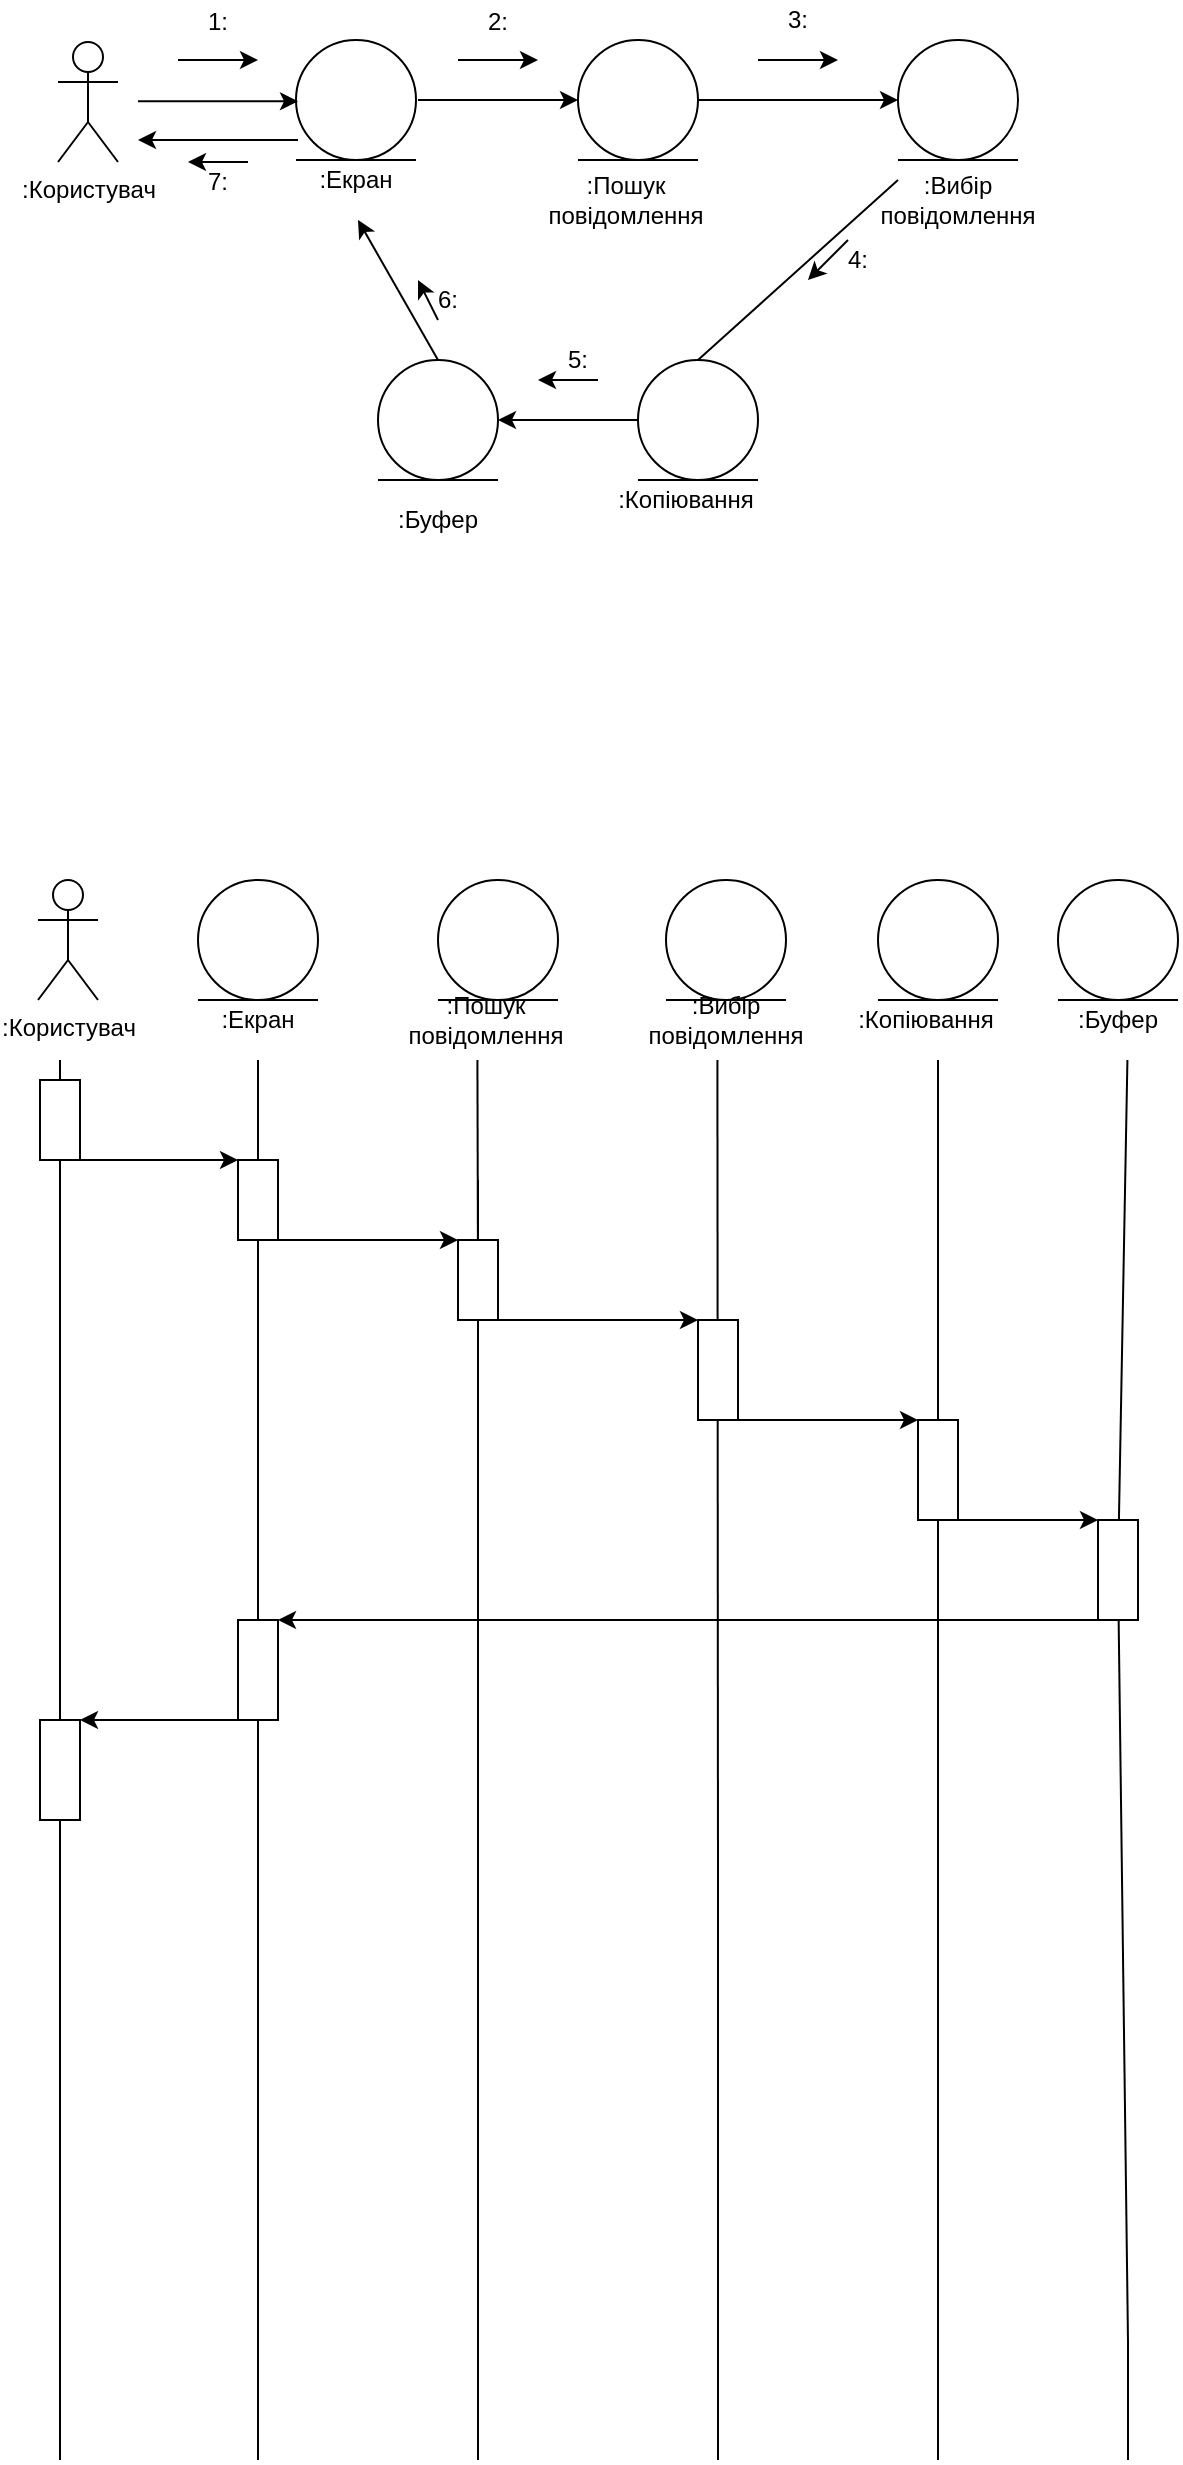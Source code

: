 <mxfile version="14.6.11" type="github">
  <diagram id="8RkW2MXe3cAlULYljkzY" name="Page-1">
    <mxGraphModel dx="1888" dy="523" grid="1" gridSize="10" guides="1" tooltips="1" connect="1" arrows="1" fold="1" page="1" pageScale="1" pageWidth="850" pageHeight="1100" math="0" shadow="0">
      <root>
        <mxCell id="0" />
        <mxCell id="1" parent="0" />
        <mxCell id="SHGig-kp2oqsI7ru0TNN-8" value="" style="ellipse;whiteSpace=wrap;html=1;aspect=fixed;" parent="1" vertex="1">
          <mxGeometry x="250" y="110" width="60" height="60" as="geometry" />
        </mxCell>
        <mxCell id="SHGig-kp2oqsI7ru0TNN-9" value="" style="endArrow=none;html=1;" parent="1" edge="1">
          <mxGeometry width="50" height="50" relative="1" as="geometry">
            <mxPoint x="250" y="170" as="sourcePoint" />
            <mxPoint x="310" y="170" as="targetPoint" />
          </mxGeometry>
        </mxCell>
        <mxCell id="SHGig-kp2oqsI7ru0TNN-10" value=":Пошук повідомлення" style="text;html=1;strokeColor=none;fillColor=none;align=center;verticalAlign=middle;whiteSpace=wrap;rounded=0;" parent="1" vertex="1">
          <mxGeometry x="254" y="180" width="40" height="20" as="geometry" />
        </mxCell>
        <mxCell id="SHGig-kp2oqsI7ru0TNN-11" value="" style="endArrow=classic;html=1;entryX=0;entryY=0.5;entryDx=0;entryDy=0;" parent="1" target="SHGig-kp2oqsI7ru0TNN-8" edge="1">
          <mxGeometry width="50" height="50" relative="1" as="geometry">
            <mxPoint x="170" y="140" as="sourcePoint" />
            <mxPoint x="370" y="170" as="targetPoint" />
          </mxGeometry>
        </mxCell>
        <mxCell id="SHGig-kp2oqsI7ru0TNN-16" value="" style="endArrow=classic;html=1;exitX=1;exitY=0.5;exitDx=0;exitDy=0;entryX=0;entryY=0.5;entryDx=0;entryDy=0;" parent="1" source="SHGig-kp2oqsI7ru0TNN-8" edge="1">
          <mxGeometry width="50" height="50" relative="1" as="geometry">
            <mxPoint x="320" y="240" as="sourcePoint" />
            <mxPoint x="410" y="140" as="targetPoint" />
          </mxGeometry>
        </mxCell>
        <mxCell id="SHGig-kp2oqsI7ru0TNN-22" value="" style="ellipse;whiteSpace=wrap;html=1;aspect=fixed;" parent="1" vertex="1">
          <mxGeometry x="410" y="110" width="60" height="60" as="geometry" />
        </mxCell>
        <mxCell id="SHGig-kp2oqsI7ru0TNN-23" value="" style="endArrow=none;html=1;" parent="1" edge="1">
          <mxGeometry width="50" height="50" relative="1" as="geometry">
            <mxPoint x="410" y="170" as="sourcePoint" />
            <mxPoint x="470" y="170" as="targetPoint" />
          </mxGeometry>
        </mxCell>
        <mxCell id="SHGig-kp2oqsI7ru0TNN-24" value=":Вибір повідомлення" style="text;html=1;strokeColor=none;fillColor=none;align=center;verticalAlign=middle;whiteSpace=wrap;rounded=0;" parent="1" vertex="1">
          <mxGeometry x="420" y="180" width="40" height="20" as="geometry" />
        </mxCell>
        <mxCell id="SHGig-kp2oqsI7ru0TNN-28" value="" style="endArrow=classic;html=1;" parent="1" edge="1">
          <mxGeometry width="50" height="50" relative="1" as="geometry">
            <mxPoint x="340" y="120" as="sourcePoint" />
            <mxPoint x="380" y="120" as="targetPoint" />
          </mxGeometry>
        </mxCell>
        <mxCell id="SHGig-kp2oqsI7ru0TNN-30" value="3:" style="text;html=1;strokeColor=none;fillColor=none;align=center;verticalAlign=middle;whiteSpace=wrap;rounded=0;" parent="1" vertex="1">
          <mxGeometry x="340" y="90" width="40" height="20" as="geometry" />
        </mxCell>
        <mxCell id="SHGig-kp2oqsI7ru0TNN-31" value="" style="endArrow=none;html=1;entryX=-0.25;entryY=0;entryDx=0;entryDy=0;entryPerimeter=0;" parent="1" target="SHGig-kp2oqsI7ru0TNN-24" edge="1">
          <mxGeometry width="50" height="50" relative="1" as="geometry">
            <mxPoint x="310" y="270" as="sourcePoint" />
            <mxPoint x="400" y="170" as="targetPoint" />
          </mxGeometry>
        </mxCell>
        <mxCell id="SHGig-kp2oqsI7ru0TNN-32" value="" style="ellipse;whiteSpace=wrap;html=1;aspect=fixed;" parent="1" vertex="1">
          <mxGeometry x="280" y="270" width="60" height="60" as="geometry" />
        </mxCell>
        <mxCell id="SHGig-kp2oqsI7ru0TNN-33" value="" style="endArrow=none;html=1;" parent="1" edge="1">
          <mxGeometry width="50" height="50" relative="1" as="geometry">
            <mxPoint x="280" y="330" as="sourcePoint" />
            <mxPoint x="340" y="330" as="targetPoint" />
          </mxGeometry>
        </mxCell>
        <mxCell id="SHGig-kp2oqsI7ru0TNN-34" value=":Копіювання" style="text;html=1;strokeColor=none;fillColor=none;align=center;verticalAlign=middle;whiteSpace=wrap;rounded=0;" parent="1" vertex="1">
          <mxGeometry x="284" y="330" width="40" height="20" as="geometry" />
        </mxCell>
        <mxCell id="SHGig-kp2oqsI7ru0TNN-41" value="" style="endArrow=classic;html=1;" parent="1" edge="1">
          <mxGeometry width="50" height="50" relative="1" as="geometry">
            <mxPoint x="260" y="280" as="sourcePoint" />
            <mxPoint x="230" y="280" as="targetPoint" />
          </mxGeometry>
        </mxCell>
        <mxCell id="SHGig-kp2oqsI7ru0TNN-42" value="5:" style="text;html=1;strokeColor=none;fillColor=none;align=center;verticalAlign=middle;whiteSpace=wrap;rounded=0;" parent="1" vertex="1">
          <mxGeometry x="230" y="260" width="40" height="20" as="geometry" />
        </mxCell>
        <mxCell id="SHGig-kp2oqsI7ru0TNN-43" value="" style="endArrow=classic;html=1;" parent="1" edge="1">
          <mxGeometry width="50" height="50" relative="1" as="geometry">
            <mxPoint x="385" y="210" as="sourcePoint" />
            <mxPoint x="365" y="230" as="targetPoint" />
          </mxGeometry>
        </mxCell>
        <mxCell id="SHGig-kp2oqsI7ru0TNN-44" value="4:" style="text;html=1;strokeColor=none;fillColor=none;align=center;verticalAlign=middle;whiteSpace=wrap;rounded=0;" parent="1" vertex="1">
          <mxGeometry x="370" y="210" width="40" height="20" as="geometry" />
        </mxCell>
        <mxCell id="SHGig-kp2oqsI7ru0TNN-45" value="" style="endArrow=classic;html=1;" parent="1" edge="1">
          <mxGeometry width="50" height="50" relative="1" as="geometry">
            <mxPoint x="280" y="300" as="sourcePoint" />
            <mxPoint x="210" y="300" as="targetPoint" />
          </mxGeometry>
        </mxCell>
        <mxCell id="SHGig-kp2oqsI7ru0TNN-47" value="" style="ellipse;whiteSpace=wrap;html=1;aspect=fixed;" parent="1" vertex="1">
          <mxGeometry x="180" y="530" width="60" height="60" as="geometry" />
        </mxCell>
        <mxCell id="SHGig-kp2oqsI7ru0TNN-48" value="" style="endArrow=none;html=1;" parent="1" edge="1">
          <mxGeometry width="50" height="50" relative="1" as="geometry">
            <mxPoint x="180" y="590" as="sourcePoint" />
            <mxPoint x="240" y="590" as="targetPoint" />
          </mxGeometry>
        </mxCell>
        <mxCell id="SHGig-kp2oqsI7ru0TNN-49" value=":Пошук повідомлення" style="text;html=1;strokeColor=none;fillColor=none;align=center;verticalAlign=middle;whiteSpace=wrap;rounded=0;" parent="1" vertex="1">
          <mxGeometry x="184" y="590" width="40" height="20" as="geometry" />
        </mxCell>
        <mxCell id="SHGig-kp2oqsI7ru0TNN-50" value="" style="ellipse;whiteSpace=wrap;html=1;aspect=fixed;" parent="1" vertex="1">
          <mxGeometry x="294" y="530" width="60" height="60" as="geometry" />
        </mxCell>
        <mxCell id="SHGig-kp2oqsI7ru0TNN-51" value="" style="endArrow=none;html=1;" parent="1" edge="1">
          <mxGeometry width="50" height="50" relative="1" as="geometry">
            <mxPoint x="294" y="590" as="sourcePoint" />
            <mxPoint x="354" y="590" as="targetPoint" />
          </mxGeometry>
        </mxCell>
        <mxCell id="SHGig-kp2oqsI7ru0TNN-52" value=":Вибір повідомлення" style="text;html=1;strokeColor=none;fillColor=none;align=center;verticalAlign=middle;whiteSpace=wrap;rounded=0;" parent="1" vertex="1">
          <mxGeometry x="304" y="590" width="40" height="20" as="geometry" />
        </mxCell>
        <mxCell id="SHGig-kp2oqsI7ru0TNN-53" value="" style="ellipse;whiteSpace=wrap;html=1;aspect=fixed;" parent="1" vertex="1">
          <mxGeometry x="400" y="530" width="60" height="60" as="geometry" />
        </mxCell>
        <mxCell id="SHGig-kp2oqsI7ru0TNN-54" value="" style="endArrow=none;html=1;" parent="1" edge="1">
          <mxGeometry width="50" height="50" relative="1" as="geometry">
            <mxPoint x="400" y="590" as="sourcePoint" />
            <mxPoint x="460" y="590" as="targetPoint" />
          </mxGeometry>
        </mxCell>
        <mxCell id="SHGig-kp2oqsI7ru0TNN-55" value=":Копіювання" style="text;html=1;strokeColor=none;fillColor=none;align=center;verticalAlign=middle;whiteSpace=wrap;rounded=0;" parent="1" vertex="1">
          <mxGeometry x="404" y="590" width="40" height="20" as="geometry" />
        </mxCell>
        <mxCell id="SHGig-kp2oqsI7ru0TNN-57" value="" style="endArrow=none;html=1;startArrow=none;" parent="1" edge="1" source="SHGig-kp2oqsI7ru0TNN-58">
          <mxGeometry width="50" height="50" relative="1" as="geometry">
            <mxPoint x="90" y="1320" as="sourcePoint" />
            <mxPoint x="90" y="620" as="targetPoint" />
          </mxGeometry>
        </mxCell>
        <mxCell id="SHGig-kp2oqsI7ru0TNN-59" value="" style="endArrow=classic;html=1;exitX=1;exitY=1;exitDx=0;exitDy=0;entryX=0;entryY=0;entryDx=0;entryDy=0;" parent="1" source="SHGig-kp2oqsI7ru0TNN-58" target="SHGig-kp2oqsI7ru0TNN-60" edge="1">
          <mxGeometry width="50" height="50" relative="1" as="geometry">
            <mxPoint x="320" y="770" as="sourcePoint" />
            <mxPoint x="200" y="630" as="targetPoint" />
          </mxGeometry>
        </mxCell>
        <mxCell id="SHGig-kp2oqsI7ru0TNN-61" value="" style="endArrow=none;html=1;" parent="1" source="SHGig-kp2oqsI7ru0TNN-60" edge="1">
          <mxGeometry width="50" height="50" relative="1" as="geometry">
            <mxPoint x="199.71" y="1100" as="sourcePoint" />
            <mxPoint x="199.71" y="620" as="targetPoint" />
          </mxGeometry>
        </mxCell>
        <mxCell id="SHGig-kp2oqsI7ru0TNN-60" value="" style="rounded=0;whiteSpace=wrap;html=1;" parent="1" vertex="1">
          <mxGeometry x="190" y="710" width="20" height="40" as="geometry" />
        </mxCell>
        <mxCell id="SHGig-kp2oqsI7ru0TNN-62" value="" style="endArrow=none;html=1;" parent="1" target="SHGig-kp2oqsI7ru0TNN-60" edge="1">
          <mxGeometry width="50" height="50" relative="1" as="geometry">
            <mxPoint x="200.0" y="680" as="sourcePoint" />
            <mxPoint x="199.71" y="620" as="targetPoint" />
          </mxGeometry>
        </mxCell>
        <mxCell id="SHGig-kp2oqsI7ru0TNN-64" value="" style="endArrow=none;html=1;entryX=0.5;entryY=1;entryDx=0;entryDy=0;entryPerimeter=0;" parent="1" target="SHGig-kp2oqsI7ru0TNN-60" edge="1">
          <mxGeometry width="50" height="50" relative="1" as="geometry">
            <mxPoint x="200" y="1320" as="sourcePoint" />
            <mxPoint x="200.0" y="760" as="targetPoint" />
          </mxGeometry>
        </mxCell>
        <mxCell id="SHGig-kp2oqsI7ru0TNN-66" value="" style="endArrow=none;html=1;" parent="1" edge="1">
          <mxGeometry width="50" height="50" relative="1" as="geometry">
            <mxPoint x="319.973" y="1010" as="sourcePoint" />
            <mxPoint x="319.71" y="620" as="targetPoint" />
          </mxGeometry>
        </mxCell>
        <mxCell id="SHGig-kp2oqsI7ru0TNN-67" value="" style="endArrow=none;html=1;startArrow=none;" parent="1" edge="1" source="uKMa_6kU8l7Uuv85oSH1-42">
          <mxGeometry width="50" height="50" relative="1" as="geometry">
            <mxPoint x="430" y="1320" as="sourcePoint" />
            <mxPoint x="430" y="620" as="targetPoint" />
          </mxGeometry>
        </mxCell>
        <mxCell id="SHGig-kp2oqsI7ru0TNN-68" value="" style="endArrow=none;html=1;startArrow=none;" parent="1" source="uKMa_6kU8l7Uuv85oSH1-45" edge="1">
          <mxGeometry width="50" height="50" relative="1" as="geometry">
            <mxPoint x="524.991" y="1260" as="sourcePoint" />
            <mxPoint x="524.71" y="620" as="targetPoint" />
          </mxGeometry>
        </mxCell>
        <mxCell id="SHGig-kp2oqsI7ru0TNN-70" value="" style="endArrow=classic;html=1;exitX=1;exitY=1;exitDx=0;exitDy=0;entryX=0;entryY=0;entryDx=0;entryDy=0;" parent="1" source="SHGig-kp2oqsI7ru0TNN-60" target="SHGig-kp2oqsI7ru0TNN-72" edge="1">
          <mxGeometry width="50" height="50" relative="1" as="geometry">
            <mxPoint x="210.0" y="760" as="sourcePoint" />
            <mxPoint x="320" y="760" as="targetPoint" />
          </mxGeometry>
        </mxCell>
        <mxCell id="SHGig-kp2oqsI7ru0TNN-71" value="" style="endArrow=none;html=1;" parent="1" source="SHGig-kp2oqsI7ru0TNN-72" edge="1">
          <mxGeometry width="50" height="50" relative="1" as="geometry">
            <mxPoint x="319.71" y="1230" as="sourcePoint" />
            <mxPoint x="319.71" y="750" as="targetPoint" />
          </mxGeometry>
        </mxCell>
        <mxCell id="SHGig-kp2oqsI7ru0TNN-72" value="" style="rounded=0;whiteSpace=wrap;html=1;" parent="1" vertex="1">
          <mxGeometry x="310" y="750" width="20" height="50" as="geometry" />
        </mxCell>
        <mxCell id="SHGig-kp2oqsI7ru0TNN-75" value="" style="endArrow=none;html=1;" parent="1" edge="1">
          <mxGeometry width="50" height="50" relative="1" as="geometry">
            <mxPoint x="320" y="1320" as="sourcePoint" />
            <mxPoint x="320" y="1010" as="targetPoint" />
          </mxGeometry>
        </mxCell>
        <mxCell id="SHGig-kp2oqsI7ru0TNN-82" value="" style="endArrow=none;html=1;" parent="1" edge="1">
          <mxGeometry width="50" height="50" relative="1" as="geometry">
            <mxPoint x="525" y="1320" as="sourcePoint" />
            <mxPoint x="525" y="1260" as="targetPoint" />
          </mxGeometry>
        </mxCell>
        <object label=":Користувач" id="uKMa_6kU8l7Uuv85oSH1-2">
          <mxCell style="shape=umlActor;verticalLabelPosition=bottom;verticalAlign=top;html=1;outlineConnect=0;" vertex="1" parent="1">
            <mxGeometry x="-20" y="530" width="30" height="60" as="geometry" />
          </mxCell>
        </object>
        <mxCell id="uKMa_6kU8l7Uuv85oSH1-3" value="" style="endArrow=none;html=1;" edge="1" parent="1">
          <mxGeometry width="50" height="50" relative="1" as="geometry">
            <mxPoint x="-9" y="1320" as="sourcePoint" />
            <mxPoint x="-9" y="620.0" as="targetPoint" />
          </mxGeometry>
        </mxCell>
        <mxCell id="uKMa_6kU8l7Uuv85oSH1-4" value="" style="rounded=0;whiteSpace=wrap;html=1;" vertex="1" parent="1">
          <mxGeometry x="-19" y="630" width="20" height="40" as="geometry" />
        </mxCell>
        <mxCell id="uKMa_6kU8l7Uuv85oSH1-5" value="" style="ellipse;whiteSpace=wrap;html=1;aspect=fixed;" vertex="1" parent="1">
          <mxGeometry x="60" y="530" width="60" height="60" as="geometry" />
        </mxCell>
        <mxCell id="uKMa_6kU8l7Uuv85oSH1-6" value="" style="endArrow=none;html=1;" edge="1" parent="1">
          <mxGeometry width="50" height="50" relative="1" as="geometry">
            <mxPoint x="60" y="590" as="sourcePoint" />
            <mxPoint x="120" y="590" as="targetPoint" />
          </mxGeometry>
        </mxCell>
        <mxCell id="uKMa_6kU8l7Uuv85oSH1-7" value=":Екран" style="text;html=1;strokeColor=none;fillColor=none;align=center;verticalAlign=middle;whiteSpace=wrap;rounded=0;" vertex="1" parent="1">
          <mxGeometry x="70" y="590" width="40" height="20" as="geometry" />
        </mxCell>
        <mxCell id="SHGig-kp2oqsI7ru0TNN-58" value="" style="rounded=0;whiteSpace=wrap;html=1;" parent="1" vertex="1">
          <mxGeometry x="80" y="670" width="20" height="40" as="geometry" />
        </mxCell>
        <mxCell id="uKMa_6kU8l7Uuv85oSH1-8" value="" style="endArrow=none;html=1;" edge="1" parent="1" target="SHGig-kp2oqsI7ru0TNN-58">
          <mxGeometry width="50" height="50" relative="1" as="geometry">
            <mxPoint x="90" y="1320" as="sourcePoint" />
            <mxPoint x="90" y="620.0" as="targetPoint" />
          </mxGeometry>
        </mxCell>
        <mxCell id="uKMa_6kU8l7Uuv85oSH1-9" value="" style="endArrow=classic;html=1;exitX=1;exitY=0;exitDx=0;exitDy=0;entryX=0;entryY=0;entryDx=0;entryDy=0;" edge="1" parent="1" target="SHGig-kp2oqsI7ru0TNN-58">
          <mxGeometry width="50" height="50" relative="1" as="geometry">
            <mxPoint x="1" y="670" as="sourcePoint" />
            <mxPoint x="91" y="720" as="targetPoint" />
          </mxGeometry>
        </mxCell>
        <mxCell id="uKMa_6kU8l7Uuv85oSH1-10" value="" style="ellipse;whiteSpace=wrap;html=1;aspect=fixed;" vertex="1" parent="1">
          <mxGeometry x="490" y="530" width="60" height="60" as="geometry" />
        </mxCell>
        <mxCell id="uKMa_6kU8l7Uuv85oSH1-11" value="" style="endArrow=none;html=1;" edge="1" parent="1">
          <mxGeometry width="50" height="50" relative="1" as="geometry">
            <mxPoint x="490" y="590.0" as="sourcePoint" />
            <mxPoint x="550" y="590.0" as="targetPoint" />
          </mxGeometry>
        </mxCell>
        <mxCell id="uKMa_6kU8l7Uuv85oSH1-12" value=":Буфер" style="text;html=1;strokeColor=none;fillColor=none;align=center;verticalAlign=middle;whiteSpace=wrap;rounded=0;" vertex="1" parent="1">
          <mxGeometry x="500" y="590" width="40" height="20" as="geometry" />
        </mxCell>
        <object label=":Користувач" id="uKMa_6kU8l7Uuv85oSH1-17">
          <mxCell style="shape=umlActor;verticalLabelPosition=bottom;verticalAlign=top;html=1;outlineConnect=0;" vertex="1" parent="1">
            <mxGeometry x="-10" y="111" width="30" height="60" as="geometry" />
          </mxCell>
        </object>
        <mxCell id="uKMa_6kU8l7Uuv85oSH1-21" value="" style="endArrow=classic;html=1;" edge="1" parent="1">
          <mxGeometry width="50" height="50" relative="1" as="geometry">
            <mxPoint x="190" y="120.0" as="sourcePoint" />
            <mxPoint x="230" y="120.0" as="targetPoint" />
          </mxGeometry>
        </mxCell>
        <mxCell id="uKMa_6kU8l7Uuv85oSH1-22" value="2:" style="text;html=1;strokeColor=none;fillColor=none;align=center;verticalAlign=middle;whiteSpace=wrap;rounded=0;" vertex="1" parent="1">
          <mxGeometry x="190" y="91" width="40" height="20" as="geometry" />
        </mxCell>
        <mxCell id="uKMa_6kU8l7Uuv85oSH1-23" value="" style="ellipse;whiteSpace=wrap;html=1;aspect=fixed;" vertex="1" parent="1">
          <mxGeometry x="109" y="110" width="60" height="60" as="geometry" />
        </mxCell>
        <mxCell id="uKMa_6kU8l7Uuv85oSH1-24" value="" style="endArrow=none;html=1;" edge="1" parent="1">
          <mxGeometry width="50" height="50" relative="1" as="geometry">
            <mxPoint x="109" y="170.0" as="sourcePoint" />
            <mxPoint x="169" y="170.0" as="targetPoint" />
          </mxGeometry>
        </mxCell>
        <mxCell id="uKMa_6kU8l7Uuv85oSH1-25" value=":Екран" style="text;html=1;strokeColor=none;fillColor=none;align=center;verticalAlign=middle;whiteSpace=wrap;rounded=0;" vertex="1" parent="1">
          <mxGeometry x="119" y="170" width="40" height="20" as="geometry" />
        </mxCell>
        <mxCell id="uKMa_6kU8l7Uuv85oSH1-26" value="" style="endArrow=classic;html=1;entryX=0;entryY=0.5;entryDx=0;entryDy=0;" edge="1" parent="1">
          <mxGeometry width="50" height="50" relative="1" as="geometry">
            <mxPoint x="30" y="140.66" as="sourcePoint" />
            <mxPoint x="110" y="140.66" as="targetPoint" />
          </mxGeometry>
        </mxCell>
        <mxCell id="uKMa_6kU8l7Uuv85oSH1-27" value="" style="endArrow=classic;html=1;" edge="1" parent="1">
          <mxGeometry width="50" height="50" relative="1" as="geometry">
            <mxPoint x="50" y="120.0" as="sourcePoint" />
            <mxPoint x="90" y="120.0" as="targetPoint" />
          </mxGeometry>
        </mxCell>
        <mxCell id="uKMa_6kU8l7Uuv85oSH1-28" value="1:" style="text;html=1;strokeColor=none;fillColor=none;align=center;verticalAlign=middle;whiteSpace=wrap;rounded=0;" vertex="1" parent="1">
          <mxGeometry x="50" y="91" width="40" height="20" as="geometry" />
        </mxCell>
        <mxCell id="uKMa_6kU8l7Uuv85oSH1-29" value="" style="ellipse;whiteSpace=wrap;html=1;aspect=fixed;" vertex="1" parent="1">
          <mxGeometry x="150" y="270" width="60" height="60" as="geometry" />
        </mxCell>
        <mxCell id="uKMa_6kU8l7Uuv85oSH1-30" value="" style="endArrow=none;html=1;" edge="1" parent="1">
          <mxGeometry width="50" height="50" relative="1" as="geometry">
            <mxPoint x="150" y="330" as="sourcePoint" />
            <mxPoint x="210" y="330" as="targetPoint" />
          </mxGeometry>
        </mxCell>
        <mxCell id="uKMa_6kU8l7Uuv85oSH1-31" value="&lt;span&gt;:Буфер&lt;/span&gt;" style="text;html=1;strokeColor=none;fillColor=none;align=center;verticalAlign=middle;whiteSpace=wrap;rounded=0;" vertex="1" parent="1">
          <mxGeometry x="160" y="340" width="40" height="20" as="geometry" />
        </mxCell>
        <mxCell id="uKMa_6kU8l7Uuv85oSH1-36" value="" style="endArrow=classic;html=1;exitX=0.5;exitY=0;exitDx=0;exitDy=0;" edge="1" parent="1" source="uKMa_6kU8l7Uuv85oSH1-29">
          <mxGeometry width="50" height="50" relative="1" as="geometry">
            <mxPoint x="290" y="310" as="sourcePoint" />
            <mxPoint x="140" y="200" as="targetPoint" />
          </mxGeometry>
        </mxCell>
        <mxCell id="uKMa_6kU8l7Uuv85oSH1-37" value="" style="endArrow=classic;html=1;" edge="1" parent="1">
          <mxGeometry width="50" height="50" relative="1" as="geometry">
            <mxPoint x="180" y="250" as="sourcePoint" />
            <mxPoint x="170" y="230" as="targetPoint" />
          </mxGeometry>
        </mxCell>
        <mxCell id="uKMa_6kU8l7Uuv85oSH1-38" value="6:" style="text;html=1;strokeColor=none;fillColor=none;align=center;verticalAlign=middle;whiteSpace=wrap;rounded=0;" vertex="1" parent="1">
          <mxGeometry x="170" y="230" width="30" height="20" as="geometry" />
        </mxCell>
        <mxCell id="uKMa_6kU8l7Uuv85oSH1-39" value="" style="endArrow=classic;html=1;" edge="1" parent="1">
          <mxGeometry width="50" height="50" relative="1" as="geometry">
            <mxPoint x="110" y="160" as="sourcePoint" />
            <mxPoint x="30" y="160" as="targetPoint" />
          </mxGeometry>
        </mxCell>
        <mxCell id="uKMa_6kU8l7Uuv85oSH1-40" value="7:" style="text;html=1;strokeColor=none;fillColor=none;align=center;verticalAlign=middle;whiteSpace=wrap;rounded=0;" vertex="1" parent="1">
          <mxGeometry x="55" y="171" width="30" height="20" as="geometry" />
        </mxCell>
        <mxCell id="uKMa_6kU8l7Uuv85oSH1-41" value="" style="endArrow=classic;html=1;entryX=0;entryY=0;entryDx=0;entryDy=0;exitX=1;exitY=0;exitDx=0;exitDy=0;" edge="1" parent="1" source="uKMa_6kU8l7Uuv85oSH1-40" target="uKMa_6kU8l7Uuv85oSH1-40">
          <mxGeometry width="50" height="50" relative="1" as="geometry">
            <mxPoint x="200" y="130.0" as="sourcePoint" />
            <mxPoint x="240" y="130.0" as="targetPoint" />
          </mxGeometry>
        </mxCell>
        <mxCell id="uKMa_6kU8l7Uuv85oSH1-42" value="" style="rounded=0;whiteSpace=wrap;html=1;" vertex="1" parent="1">
          <mxGeometry x="420" y="800" width="20" height="50" as="geometry" />
        </mxCell>
        <mxCell id="uKMa_6kU8l7Uuv85oSH1-43" value="" style="endArrow=none;html=1;" edge="1" parent="1" target="uKMa_6kU8l7Uuv85oSH1-42">
          <mxGeometry width="50" height="50" relative="1" as="geometry">
            <mxPoint x="430" y="1320" as="sourcePoint" />
            <mxPoint x="430" y="620.0" as="targetPoint" />
          </mxGeometry>
        </mxCell>
        <mxCell id="uKMa_6kU8l7Uuv85oSH1-44" value="" style="endArrow=classic;html=1;exitX=1;exitY=1;exitDx=0;exitDy=0;entryX=0;entryY=0;entryDx=0;entryDy=0;" edge="1" parent="1">
          <mxGeometry width="50" height="50" relative="1" as="geometry">
            <mxPoint x="320" y="800" as="sourcePoint" />
            <mxPoint x="420" y="800" as="targetPoint" />
          </mxGeometry>
        </mxCell>
        <mxCell id="uKMa_6kU8l7Uuv85oSH1-45" value="" style="rounded=0;whiteSpace=wrap;html=1;" vertex="1" parent="1">
          <mxGeometry x="510" y="850" width="20" height="50" as="geometry" />
        </mxCell>
        <mxCell id="uKMa_6kU8l7Uuv85oSH1-46" value="" style="endArrow=none;html=1;" edge="1" parent="1" target="uKMa_6kU8l7Uuv85oSH1-45">
          <mxGeometry width="50" height="50" relative="1" as="geometry">
            <mxPoint x="524.991" y="1260" as="sourcePoint" />
            <mxPoint x="524.71" y="620.0" as="targetPoint" />
          </mxGeometry>
        </mxCell>
        <mxCell id="uKMa_6kU8l7Uuv85oSH1-47" value="" style="endArrow=classic;html=1;entryX=0;entryY=0;entryDx=0;entryDy=0;" edge="1" parent="1">
          <mxGeometry width="50" height="50" relative="1" as="geometry">
            <mxPoint x="420" y="850" as="sourcePoint" />
            <mxPoint x="510" y="850" as="targetPoint" />
          </mxGeometry>
        </mxCell>
        <mxCell id="uKMa_6kU8l7Uuv85oSH1-48" value="" style="rounded=0;whiteSpace=wrap;html=1;" vertex="1" parent="1">
          <mxGeometry x="80" y="900" width="20" height="50" as="geometry" />
        </mxCell>
        <mxCell id="uKMa_6kU8l7Uuv85oSH1-50" value="" style="endArrow=classic;html=1;entryX=1;entryY=0;entryDx=0;entryDy=0;exitX=0;exitY=1;exitDx=0;exitDy=0;" edge="1" parent="1" source="uKMa_6kU8l7Uuv85oSH1-45" target="uKMa_6kU8l7Uuv85oSH1-48">
          <mxGeometry width="50" height="50" relative="1" as="geometry">
            <mxPoint x="430" y="860" as="sourcePoint" />
            <mxPoint x="520" y="860" as="targetPoint" />
          </mxGeometry>
        </mxCell>
        <mxCell id="uKMa_6kU8l7Uuv85oSH1-51" value="" style="rounded=0;whiteSpace=wrap;html=1;" vertex="1" parent="1">
          <mxGeometry x="-19" y="950" width="20" height="50" as="geometry" />
        </mxCell>
        <mxCell id="uKMa_6kU8l7Uuv85oSH1-52" value="" style="endArrow=classic;html=1;entryX=1;entryY=0;entryDx=0;entryDy=0;" edge="1" parent="1">
          <mxGeometry width="50" height="50" relative="1" as="geometry">
            <mxPoint x="80" y="950" as="sourcePoint" />
            <mxPoint x="1" y="950" as="targetPoint" />
          </mxGeometry>
        </mxCell>
      </root>
    </mxGraphModel>
  </diagram>
</mxfile>
